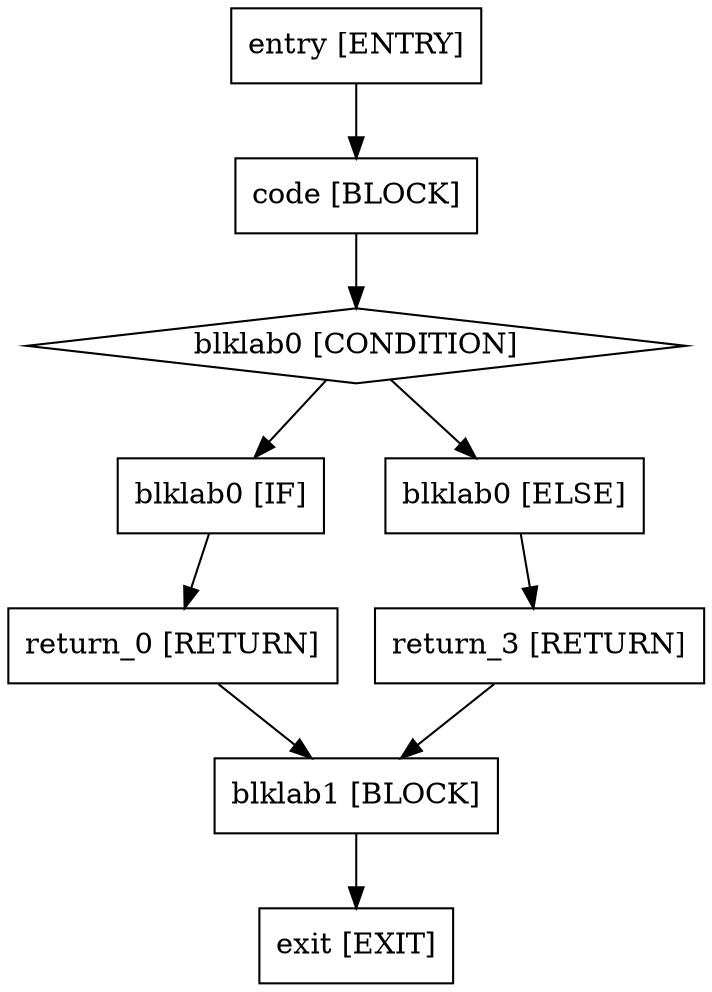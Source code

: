 digraph func{
"entry [ENTRY]"[shape=box];
"code [BLOCK]"[shape=box];
"blklab0 [CONDITION]"[shape=diamond];
"blklab0 [IF]"[shape=box];
"blklab0 [ELSE]"[shape=box];
"return_0 [RETURN]"[shape=box];
"blklab1 [BLOCK]"[shape=box];
"return_3 [RETURN]"[shape=box];
"exit [EXIT]"[shape=box];
"entry [ENTRY]"->"code [BLOCK]";
"code [BLOCK]"->"blklab0 [CONDITION]";
"blklab0 [CONDITION]"->"blklab0 [IF]";
"blklab0 [CONDITION]"->"blklab0 [ELSE]";
"blklab0 [IF]"->"return_0 [RETURN]";
"blklab0 [ELSE]"->"return_3 [RETURN]";
"return_0 [RETURN]"->"blklab1 [BLOCK]";
"blklab1 [BLOCK]"->"exit [EXIT]";
"return_3 [RETURN]"->"blklab1 [BLOCK]";

}
